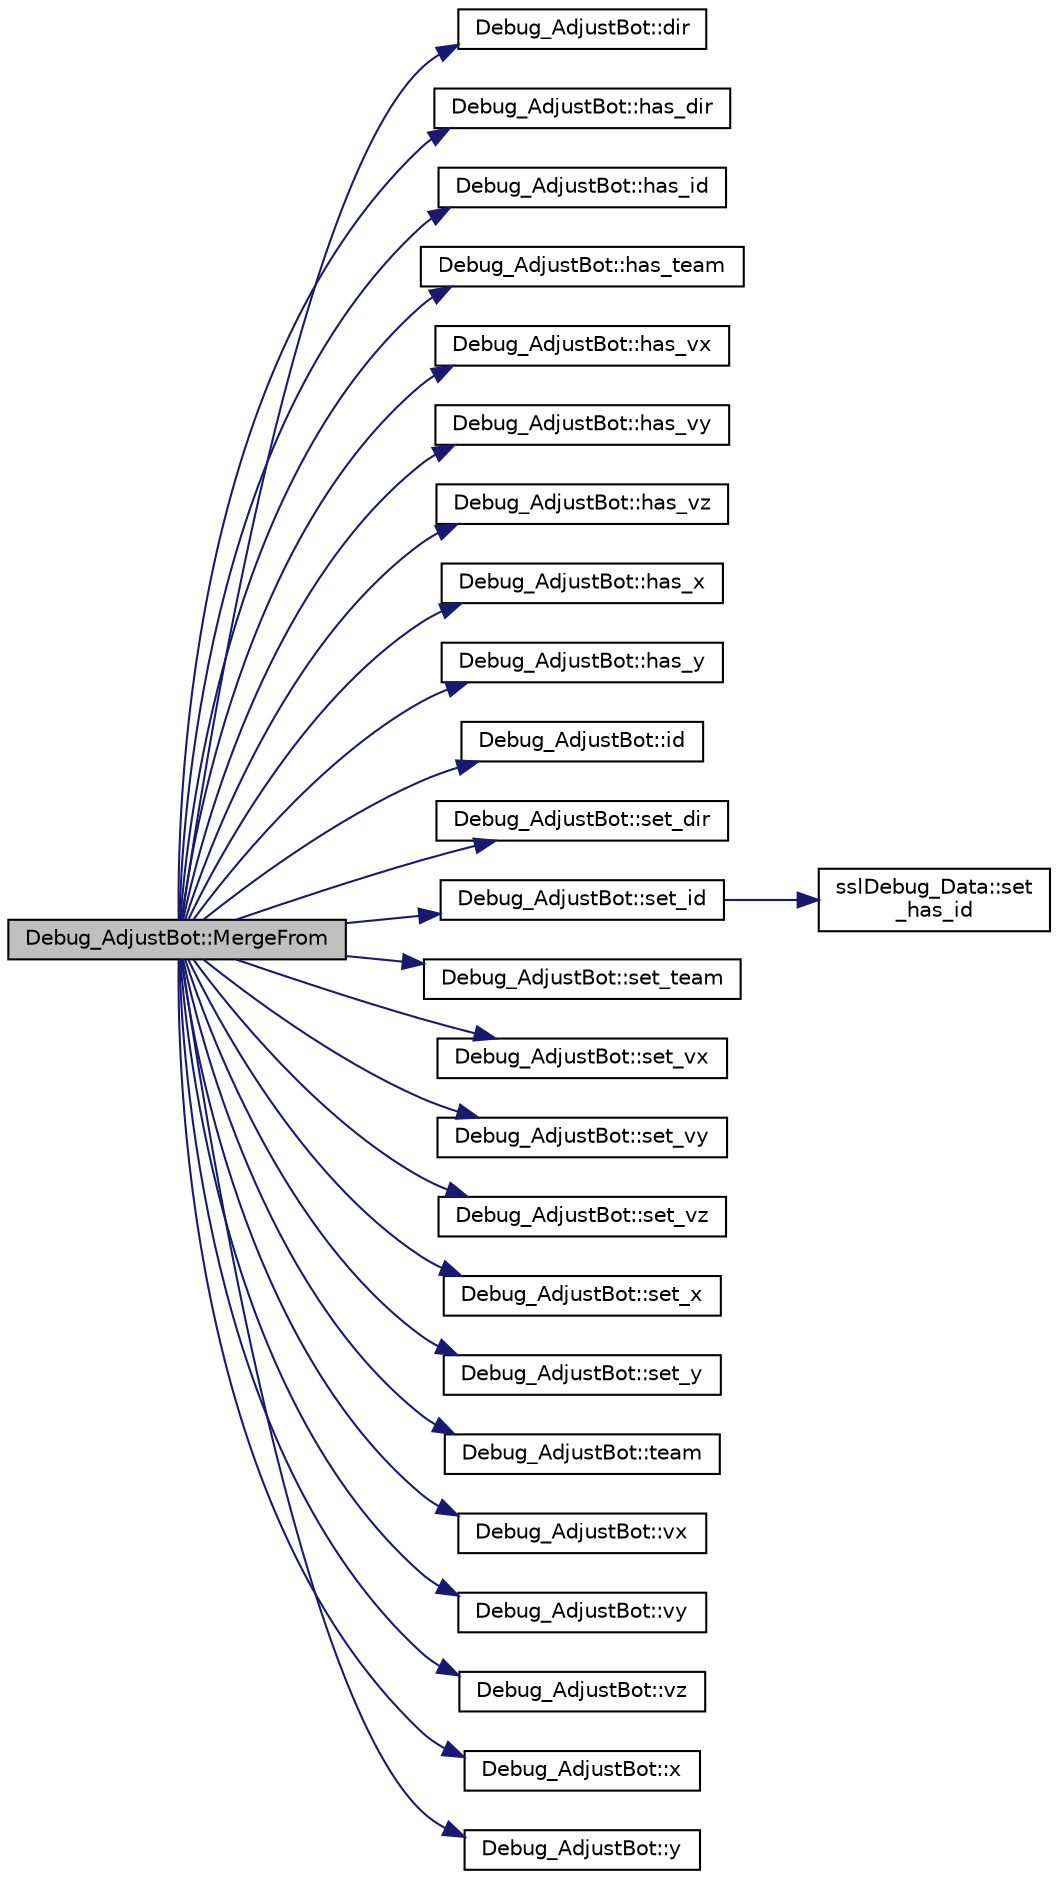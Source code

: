 digraph "Debug_AdjustBot::MergeFrom"
{
 // INTERACTIVE_SVG=YES
  edge [fontname="Helvetica",fontsize="10",labelfontname="Helvetica",labelfontsize="10"];
  node [fontname="Helvetica",fontsize="10",shape=record];
  rankdir="LR";
  Node1 [label="Debug_AdjustBot::MergeFrom",height=0.2,width=0.4,color="black", fillcolor="grey75", style="filled", fontcolor="black"];
  Node1 -> Node2 [color="midnightblue",fontsize="10",style="solid",fontname="Helvetica"];
  Node2 [label="Debug_AdjustBot::dir",height=0.2,width=0.4,color="black", fillcolor="white", style="filled",URL="$de/dd5/class_debug___adjust_bot.html#a84efac5ae276cbcbcf1862c93b313dbd"];
  Node1 -> Node3 [color="midnightblue",fontsize="10",style="solid",fontname="Helvetica"];
  Node3 [label="Debug_AdjustBot::has_dir",height=0.2,width=0.4,color="black", fillcolor="white", style="filled",URL="$de/dd5/class_debug___adjust_bot.html#a56588fbc4d57aa4d812e4241efd72501"];
  Node1 -> Node4 [color="midnightblue",fontsize="10",style="solid",fontname="Helvetica"];
  Node4 [label="Debug_AdjustBot::has_id",height=0.2,width=0.4,color="black", fillcolor="white", style="filled",URL="$de/dd5/class_debug___adjust_bot.html#a82f4a15ed5bd6f562525470e24b0cf14"];
  Node1 -> Node5 [color="midnightblue",fontsize="10",style="solid",fontname="Helvetica"];
  Node5 [label="Debug_AdjustBot::has_team",height=0.2,width=0.4,color="black", fillcolor="white", style="filled",URL="$de/dd5/class_debug___adjust_bot.html#a583b7c7b4cad131013ba0574df427c85"];
  Node1 -> Node6 [color="midnightblue",fontsize="10",style="solid",fontname="Helvetica"];
  Node6 [label="Debug_AdjustBot::has_vx",height=0.2,width=0.4,color="black", fillcolor="white", style="filled",URL="$de/dd5/class_debug___adjust_bot.html#ac8f9cb3988c2fdd695962d9312cf63fc"];
  Node1 -> Node7 [color="midnightblue",fontsize="10",style="solid",fontname="Helvetica"];
  Node7 [label="Debug_AdjustBot::has_vy",height=0.2,width=0.4,color="black", fillcolor="white", style="filled",URL="$de/dd5/class_debug___adjust_bot.html#a8852b82a9cfe4f36ab08f325a7626e7f"];
  Node1 -> Node8 [color="midnightblue",fontsize="10",style="solid",fontname="Helvetica"];
  Node8 [label="Debug_AdjustBot::has_vz",height=0.2,width=0.4,color="black", fillcolor="white", style="filled",URL="$de/dd5/class_debug___adjust_bot.html#af087c275569d23f47f040ac08b2d3814"];
  Node1 -> Node9 [color="midnightblue",fontsize="10",style="solid",fontname="Helvetica"];
  Node9 [label="Debug_AdjustBot::has_x",height=0.2,width=0.4,color="black", fillcolor="white", style="filled",URL="$de/dd5/class_debug___adjust_bot.html#ac2f0cb0974035fef9f01eb771fd93c9f"];
  Node1 -> Node10 [color="midnightblue",fontsize="10",style="solid",fontname="Helvetica"];
  Node10 [label="Debug_AdjustBot::has_y",height=0.2,width=0.4,color="black", fillcolor="white", style="filled",URL="$de/dd5/class_debug___adjust_bot.html#a7ea9e204b2e01a097956c5064712e7e7"];
  Node1 -> Node11 [color="midnightblue",fontsize="10",style="solid",fontname="Helvetica"];
  Node11 [label="Debug_AdjustBot::id",height=0.2,width=0.4,color="black", fillcolor="white", style="filled",URL="$de/dd5/class_debug___adjust_bot.html#a872fd39f812d6eea6ce90a4049dbde94"];
  Node1 -> Node12 [color="midnightblue",fontsize="10",style="solid",fontname="Helvetica"];
  Node12 [label="Debug_AdjustBot::set_dir",height=0.2,width=0.4,color="black", fillcolor="white", style="filled",URL="$de/dd5/class_debug___adjust_bot.html#a3ebdd67e79c4a89ed35b561b3b225bb3"];
  Node1 -> Node13 [color="midnightblue",fontsize="10",style="solid",fontname="Helvetica"];
  Node13 [label="Debug_AdjustBot::set_id",height=0.2,width=0.4,color="black", fillcolor="white", style="filled",URL="$de/dd5/class_debug___adjust_bot.html#a8f6aacad1d3fb82e1d51716f041ce85a"];
  Node13 -> Node14 [color="midnightblue",fontsize="10",style="solid",fontname="Helvetica"];
  Node14 [label="sslDebug_Data::set\l_has_id",height=0.2,width=0.4,color="black", fillcolor="white", style="filled",URL="$d4/d17/classssl_debug___data.html#a511e49fe84be7d1a27a8b3cbd66ff838"];
  Node1 -> Node15 [color="midnightblue",fontsize="10",style="solid",fontname="Helvetica"];
  Node15 [label="Debug_AdjustBot::set_team",height=0.2,width=0.4,color="black", fillcolor="white", style="filled",URL="$de/dd5/class_debug___adjust_bot.html#a67e4b55e168dd8b2fa0edc78a7e7896e"];
  Node1 -> Node16 [color="midnightblue",fontsize="10",style="solid",fontname="Helvetica"];
  Node16 [label="Debug_AdjustBot::set_vx",height=0.2,width=0.4,color="black", fillcolor="white", style="filled",URL="$de/dd5/class_debug___adjust_bot.html#ab7128d15b5b3c70f31308a31838110be"];
  Node1 -> Node17 [color="midnightblue",fontsize="10",style="solid",fontname="Helvetica"];
  Node17 [label="Debug_AdjustBot::set_vy",height=0.2,width=0.4,color="black", fillcolor="white", style="filled",URL="$de/dd5/class_debug___adjust_bot.html#a6fe03805b995c87ba5b1076ed32e306c"];
  Node1 -> Node18 [color="midnightblue",fontsize="10",style="solid",fontname="Helvetica"];
  Node18 [label="Debug_AdjustBot::set_vz",height=0.2,width=0.4,color="black", fillcolor="white", style="filled",URL="$de/dd5/class_debug___adjust_bot.html#a686b02dc235e9e744c753daf64f2ad2d"];
  Node1 -> Node19 [color="midnightblue",fontsize="10",style="solid",fontname="Helvetica"];
  Node19 [label="Debug_AdjustBot::set_x",height=0.2,width=0.4,color="black", fillcolor="white", style="filled",URL="$de/dd5/class_debug___adjust_bot.html#ab1635a89b70ee1a371ec79f3f1920f6f"];
  Node1 -> Node20 [color="midnightblue",fontsize="10",style="solid",fontname="Helvetica"];
  Node20 [label="Debug_AdjustBot::set_y",height=0.2,width=0.4,color="black", fillcolor="white", style="filled",URL="$de/dd5/class_debug___adjust_bot.html#a983d86c0b5d3f27e59c4ddbcf5e0eb76"];
  Node1 -> Node21 [color="midnightblue",fontsize="10",style="solid",fontname="Helvetica"];
  Node21 [label="Debug_AdjustBot::team",height=0.2,width=0.4,color="black", fillcolor="white", style="filled",URL="$de/dd5/class_debug___adjust_bot.html#a9c597339524fe792a3527c00e3070ea6"];
  Node1 -> Node22 [color="midnightblue",fontsize="10",style="solid",fontname="Helvetica"];
  Node22 [label="Debug_AdjustBot::vx",height=0.2,width=0.4,color="black", fillcolor="white", style="filled",URL="$de/dd5/class_debug___adjust_bot.html#af98a21758cee194ca2799bc369c2f9d2"];
  Node1 -> Node23 [color="midnightblue",fontsize="10",style="solid",fontname="Helvetica"];
  Node23 [label="Debug_AdjustBot::vy",height=0.2,width=0.4,color="black", fillcolor="white", style="filled",URL="$de/dd5/class_debug___adjust_bot.html#a5db284f8f278d5f5370c25a4151453b3"];
  Node1 -> Node24 [color="midnightblue",fontsize="10",style="solid",fontname="Helvetica"];
  Node24 [label="Debug_AdjustBot::vz",height=0.2,width=0.4,color="black", fillcolor="white", style="filled",URL="$de/dd5/class_debug___adjust_bot.html#a969c27142e314c2e003c444fabf006ff"];
  Node1 -> Node25 [color="midnightblue",fontsize="10",style="solid",fontname="Helvetica"];
  Node25 [label="Debug_AdjustBot::x",height=0.2,width=0.4,color="black", fillcolor="white", style="filled",URL="$de/dd5/class_debug___adjust_bot.html#aec045861cdf3b0ce16bd9133fe10e83e"];
  Node1 -> Node26 [color="midnightblue",fontsize="10",style="solid",fontname="Helvetica"];
  Node26 [label="Debug_AdjustBot::y",height=0.2,width=0.4,color="black", fillcolor="white", style="filled",URL="$de/dd5/class_debug___adjust_bot.html#a625168477412f2921ea84ab635bc2973"];
}
